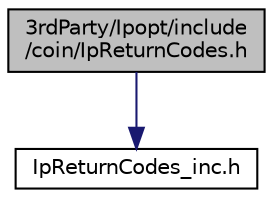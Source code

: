 digraph "3rdParty/Ipopt/include/coin/IpReturnCodes.h"
{
  edge [fontname="Helvetica",fontsize="10",labelfontname="Helvetica",labelfontsize="10"];
  node [fontname="Helvetica",fontsize="10",shape=record];
  Node0 [label="3rdParty/Ipopt/include\l/coin/IpReturnCodes.h",height=0.2,width=0.4,color="black", fillcolor="grey75", style="filled", fontcolor="black"];
  Node0 -> Node1 [color="midnightblue",fontsize="10",style="solid",fontname="Helvetica"];
  Node1 [label="IpReturnCodes_inc.h",height=0.2,width=0.4,color="black", fillcolor="white", style="filled",URL="$d8/dcb/include_2coin_2_ip_return_codes__inc_8h.html"];
}
